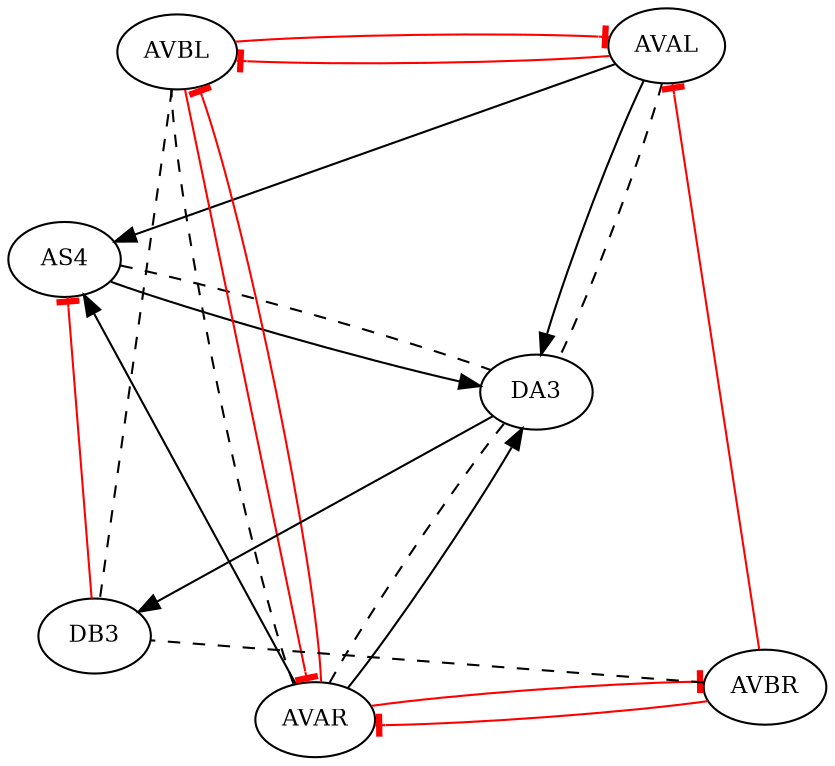digraph exp {
graph [layout = neato];
splines=true; sep="+25,25"; overlap=false; fontsize=12;
node [fontsize=11]; AS4; AVAL; AVAR; AVBL; AVBR; DA3; DB3; 
AVAL -> DA3 [style="dashed" minlen=2 arrowhead="none"];
AVAR -> AVBL [style="dashed" minlen=2 arrowhead="none"];
AVAR -> DA3 [style="dashed" minlen=2 arrowhead="none"];
AVBL -> DB3 [style="dashed" minlen=2 arrowhead="none"];
AVBR -> DB3 [style="dashed" minlen=2 arrowhead="none"];
AS4 -> DA3 [style="dashed" minlen=2 arrowhead="none"];
AVAL -> AVBL [minlen=2 color=red arrowhead="tee"];
AVAL -> DA3 [minlen=2 color="black"];
AVAL -> AS4 [minlen=2 color="black"];
AVAR -> AVBL [minlen=2 color=red arrowhead="tee"];
AVAR -> AVBR [minlen=2 color=red arrowhead="tee"];
AVAR -> DA3 [minlen=2 color="black"];
AVAR -> AS4 [minlen=2 color="black"];
AVBL -> AVAL [minlen=2 color=red arrowhead="tee"];
AVBL -> AVAR [minlen=2 color=red arrowhead="tee"];
AVBR -> AVAL [minlen=2 color=red arrowhead="tee"];
AVBR -> AVAR [minlen=2 color=red arrowhead="tee"];
DA3 -> DB3 [minlen=2 color="black"];
DB3 -> AS4 [minlen=2 color=red arrowhead="tee"];
AS4 -> DA3 [minlen=2 color="black"];
}